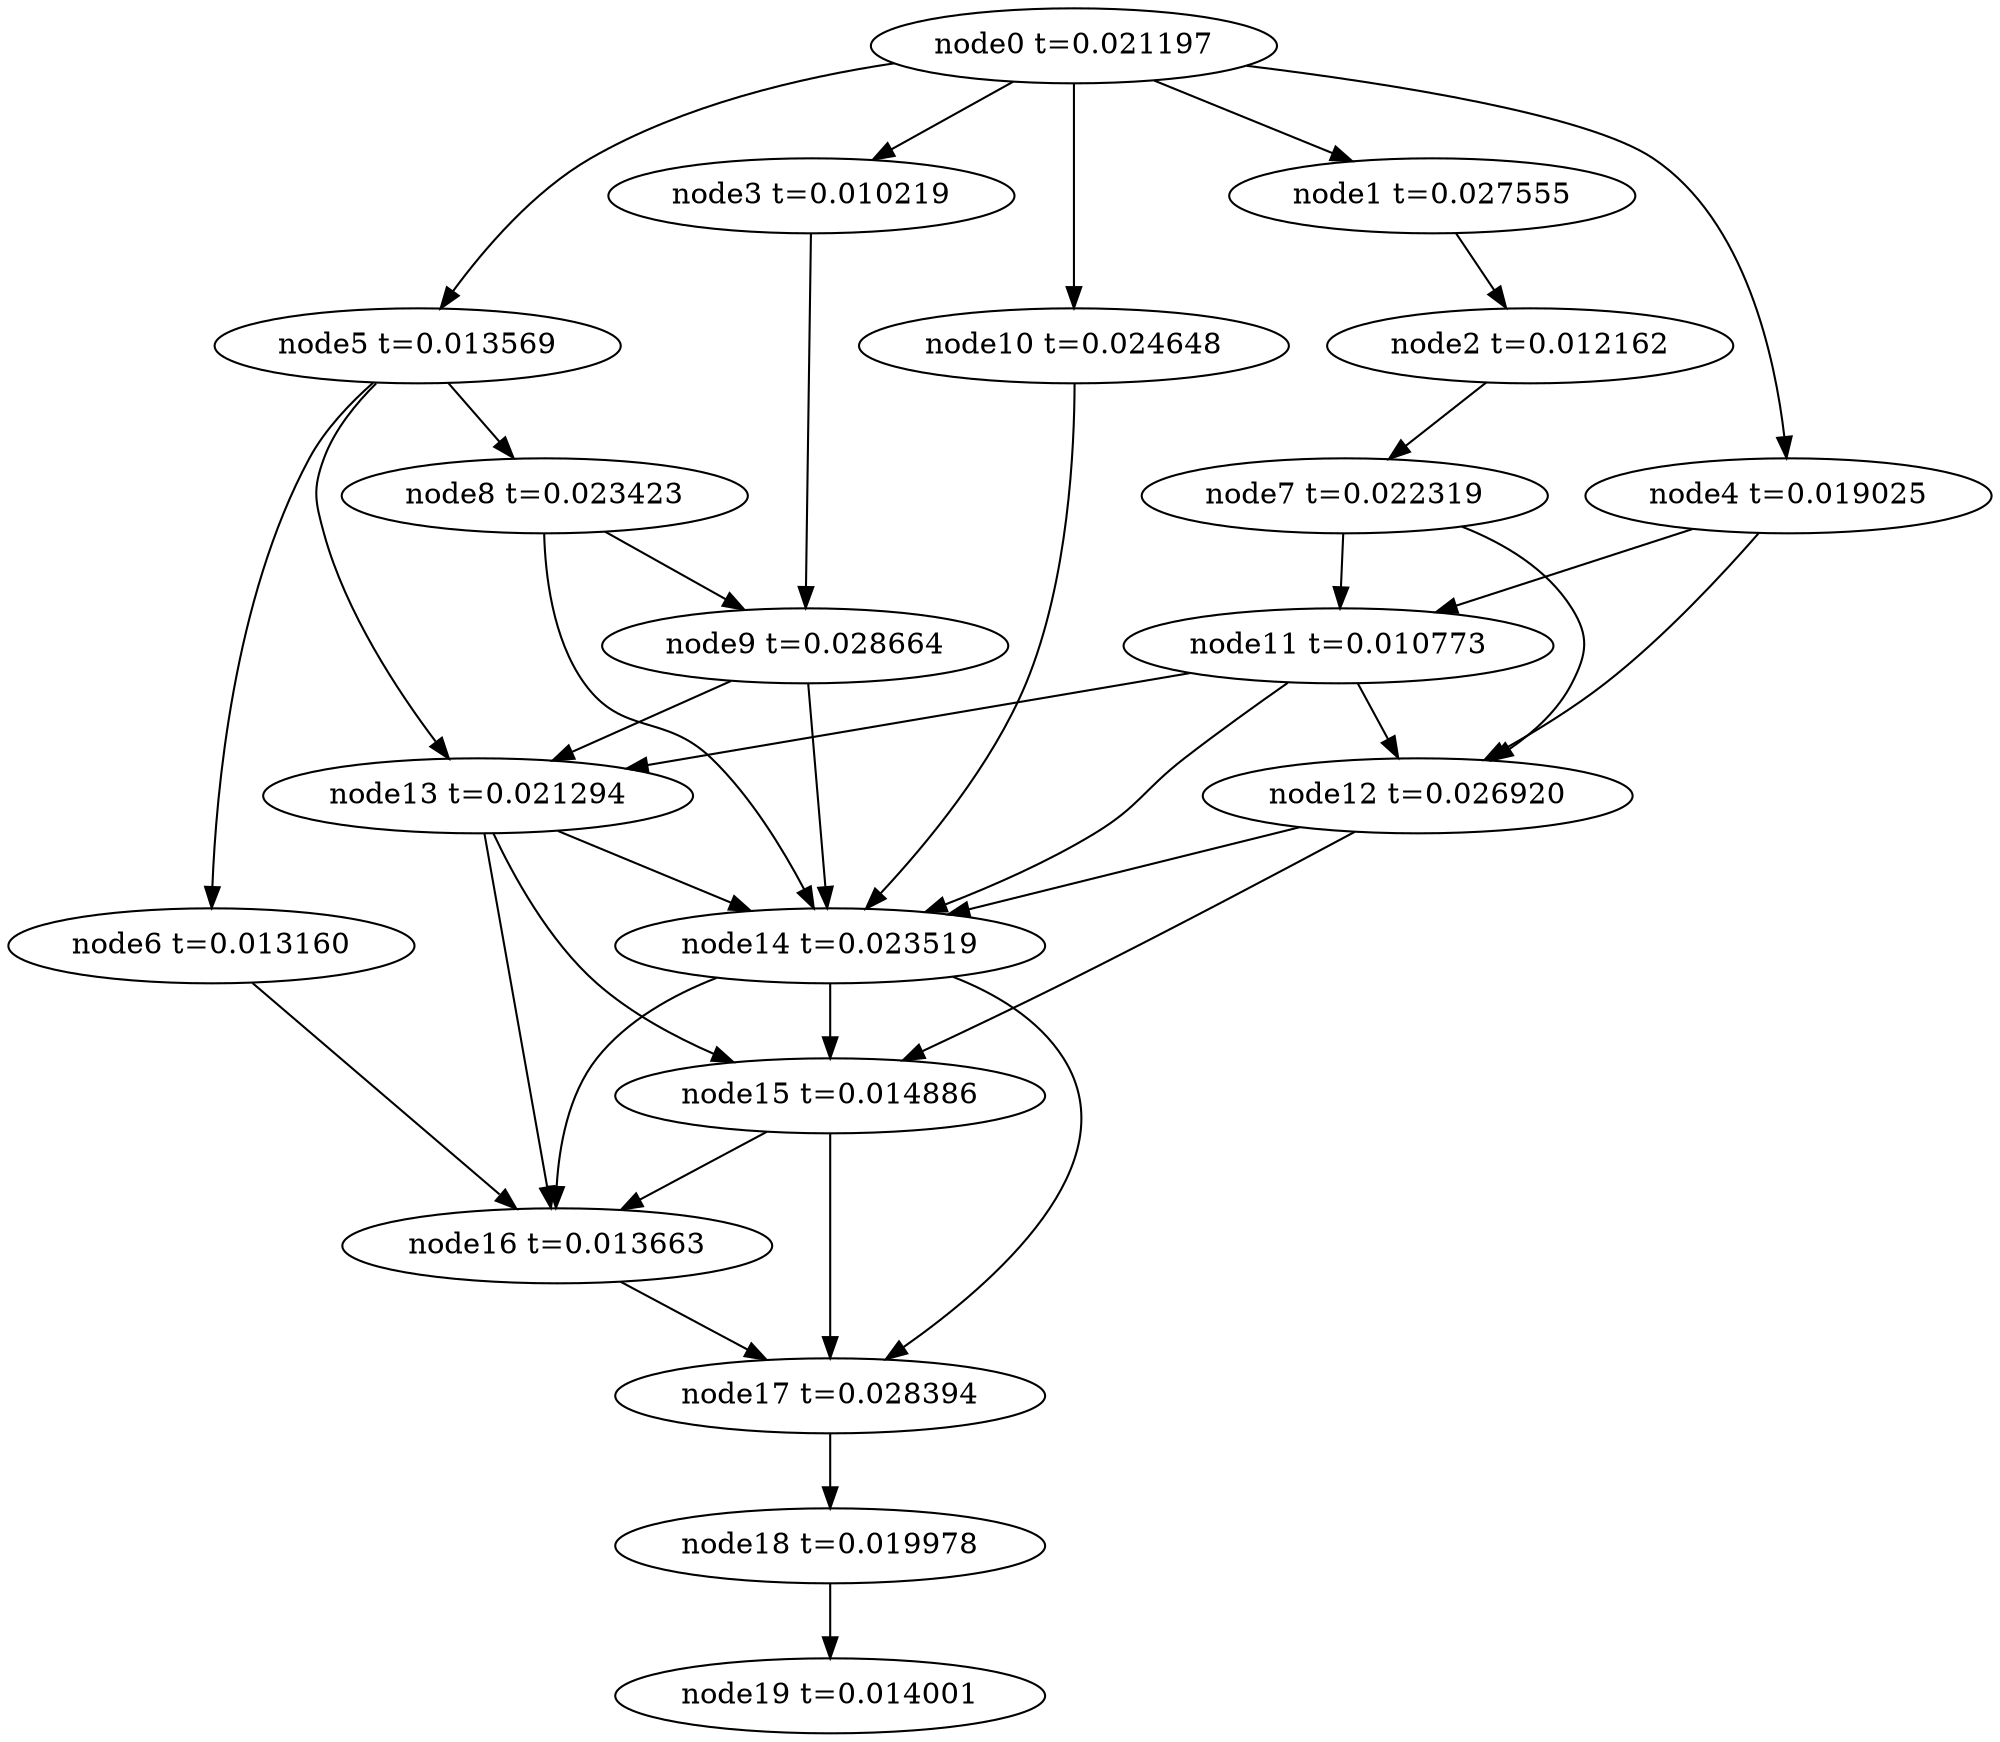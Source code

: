 digraph g{
	node19[label="node19 t=0.014001"]
	node18 -> node19
	node18[label="node18 t=0.019978"];
	node17 -> node18
	node17[label="node17 t=0.028394"];
	node16 -> node17
	node16[label="node16 t=0.013663"];
	node15 -> node17
	node15 -> node16
	node15[label="node15 t=0.014886"];
	node14 -> node17
	node14 -> node16
	node14 -> node15
	node14[label="node14 t=0.023519"];
	node13 -> node16
	node13 -> node15
	node13 -> node14
	node13[label="node13 t=0.021294"];
	node12 -> node15
	node12 -> node14
	node12[label="node12 t=0.026920"];
	node11 -> node14
	node11 -> node13
	node11 -> node12
	node11[label="node11 t=0.010773"];
	node10 -> node14
	node10[label="node10 t=0.024648"];
	node9 -> node14
	node9 -> node13
	node9[label="node9 t=0.028664"];
	node8 -> node14
	node8 -> node9
	node8[label="node8 t=0.023423"];
	node7 -> node12
	node7 -> node11
	node7[label="node7 t=0.022319"];
	node6 -> node16
	node6[label="node6 t=0.013160"];
	node5 -> node13
	node5 -> node8
	node5 -> node6
	node5[label="node5 t=0.013569"];
	node4 -> node12
	node4 -> node11
	node4[label="node4 t=0.019025"];
	node3 -> node9
	node3[label="node3 t=0.010219"];
	node2 -> node7
	node2[label="node2 t=0.012162"];
	node1 -> node2
	node1[label="node1 t=0.027555"];
	node0 -> node10
	node0 -> node5
	node0 -> node4
	node0 -> node3
	node0 -> node1
	node0[label="node0 t=0.021197"];
}

